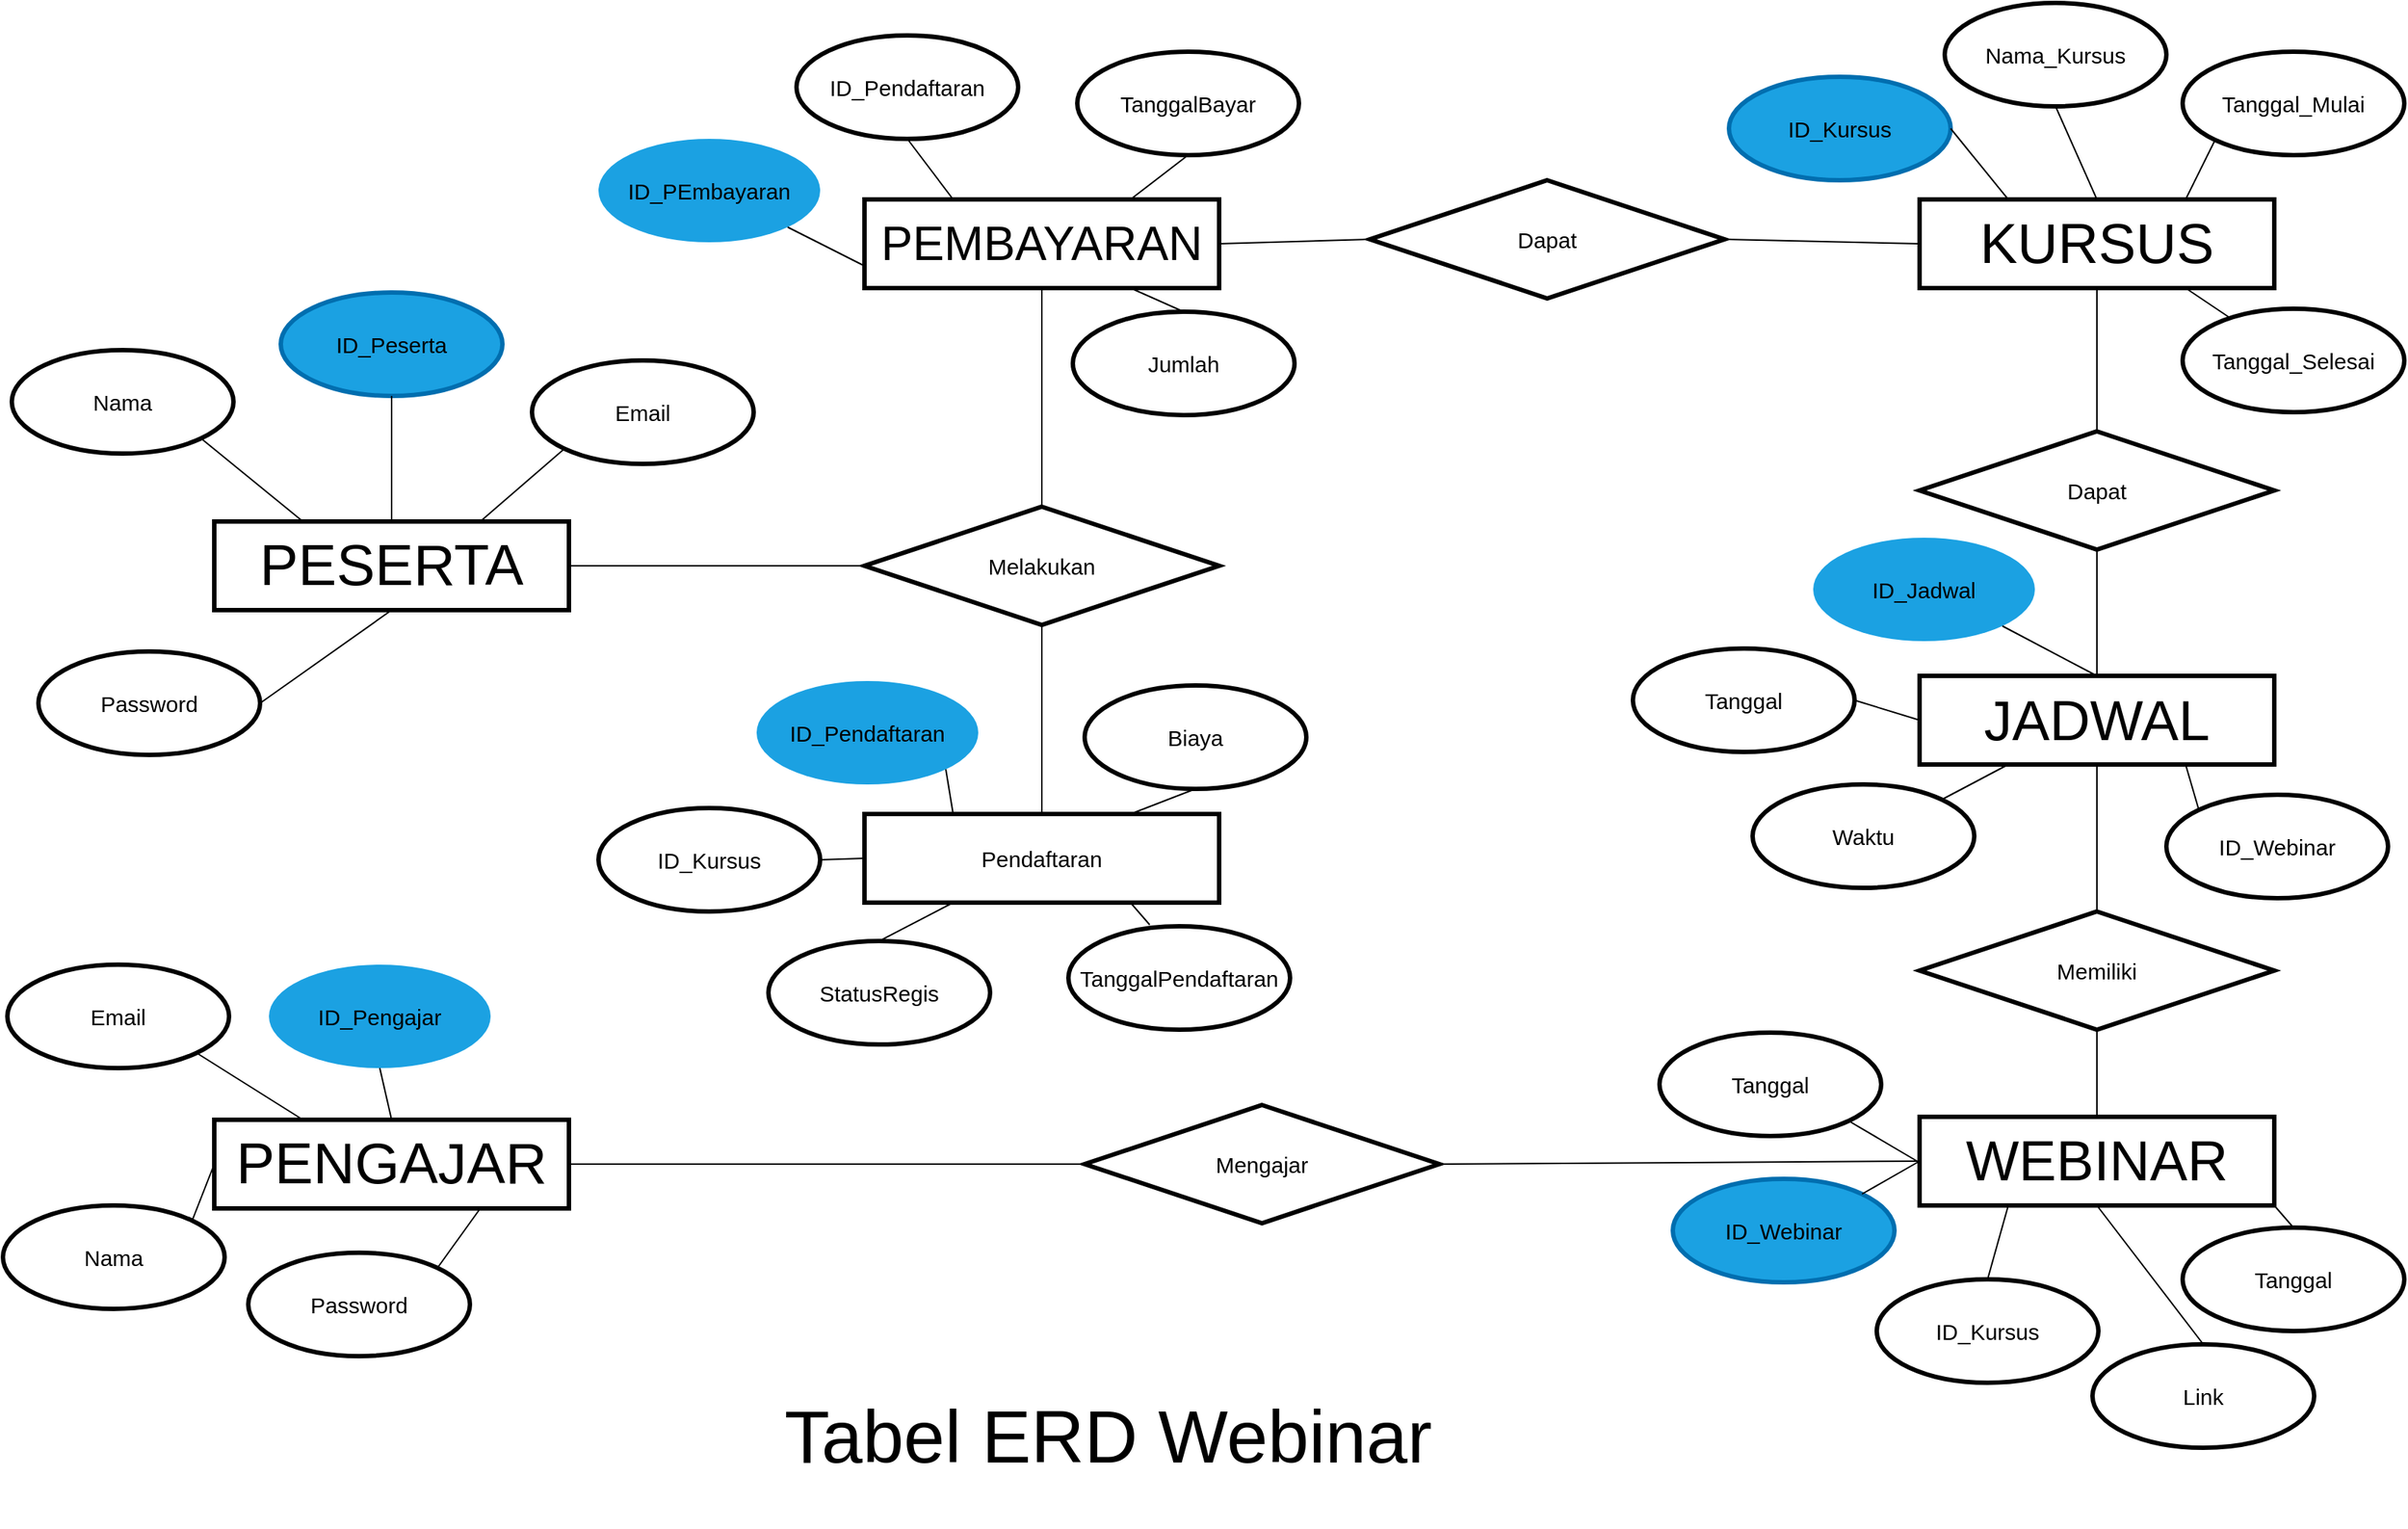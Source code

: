 <mxfile>
    <diagram id="q6zxBaOeTUKC7dJBFYkr" name="Page-1">
        <mxGraphModel dx="1940" dy="1150" grid="0" gridSize="10" guides="1" tooltips="1" connect="1" arrows="1" fold="1" page="1" pageScale="1" pageWidth="1654" pageHeight="1169" background="#ffffff" math="0" shadow="0">
            <root>
                <mxCell id="0"/>
                <mxCell id="1" parent="0"/>
                <mxCell id="2" value="&lt;font color=&quot;#000000&quot; style=&quot;font-size: 39px;&quot;&gt;PESERTA&lt;/font&gt;" style="rounded=0;whiteSpace=wrap;html=1;strokeColor=#000000;fillColor=none;strokeWidth=3;fontSize=39;" vertex="1" parent="1">
                    <mxGeometry x="163" y="391" width="240" height="60" as="geometry"/>
                </mxCell>
                <mxCell id="3" value="&lt;font color=&quot;#000000&quot; style=&quot;font-size: 15px;&quot;&gt;Password&lt;/font&gt;" style="ellipse;whiteSpace=wrap;html=1;strokeColor=#000000;strokeWidth=3;fillColor=none;fontSize=15;" vertex="1" parent="1">
                    <mxGeometry x="44" y="479" width="150" height="70" as="geometry"/>
                </mxCell>
                <mxCell id="4" value="&lt;font color=&quot;#000000&quot; style=&quot;font-size: 15px;&quot;&gt;ID_Peserta&lt;/font&gt;" style="ellipse;whiteSpace=wrap;html=1;strokeColor=#006EAF;strokeWidth=3;fillColor=#1ba1e2;fontColor=#ffffff;fillStyle=auto;fontSize=15;" vertex="1" parent="1">
                    <mxGeometry x="208" y="236" width="150" height="70" as="geometry"/>
                </mxCell>
                <mxCell id="5" value="&lt;font color=&quot;#000000&quot; style=&quot;font-size: 15px;&quot;&gt;Nama&lt;/font&gt;" style="ellipse;whiteSpace=wrap;html=1;strokeColor=#000000;strokeWidth=3;fillColor=none;fontSize=15;" vertex="1" parent="1">
                    <mxGeometry x="26" y="275" width="150" height="70" as="geometry"/>
                </mxCell>
                <mxCell id="6" value="&lt;font style=&quot;font-size: 39px;&quot; color=&quot;#000000&quot;&gt;PENGAJAR&lt;/font&gt;" style="rounded=0;whiteSpace=wrap;html=1;strokeColor=#000000;fillColor=none;strokeWidth=3;" vertex="1" parent="1">
                    <mxGeometry x="163" y="796" width="240" height="60" as="geometry"/>
                </mxCell>
                <mxCell id="7" value="&lt;font style=&quot;font-size: 15px;&quot; color=&quot;#000000&quot;&gt;Melakukan&lt;/font&gt;" style="rhombus;whiteSpace=wrap;html=1;strokeColor=#000000;strokeWidth=3;fillColor=none;fontSize=15;" vertex="1" parent="1">
                    <mxGeometry x="603" y="381" width="240" height="80" as="geometry"/>
                </mxCell>
                <mxCell id="8" value="&lt;font style=&quot;font-size: 15px;&quot; color=&quot;#000000&quot;&gt;Pendaftaran&lt;/font&gt;" style="rounded=0;whiteSpace=wrap;html=1;strokeColor=#000000;fillColor=none;strokeWidth=3;fontSize=15;" vertex="1" parent="1">
                    <mxGeometry x="603" y="589" width="240" height="60" as="geometry"/>
                </mxCell>
                <mxCell id="9" value="&lt;font color=&quot;#000000&quot; style=&quot;font-size: 15px;&quot;&gt;Mengajar&lt;/font&gt;" style="rhombus;whiteSpace=wrap;html=1;strokeColor=#000000;strokeWidth=3;fillColor=none;fontSize=15;" vertex="1" parent="1">
                    <mxGeometry x="752" y="786" width="240" height="80" as="geometry"/>
                </mxCell>
                <mxCell id="10" value="&lt;font color=&quot;#000000&quot;&gt;&lt;span style=&quot;font-size: 38px;&quot;&gt;KURSUS&lt;/span&gt;&lt;/font&gt;" style="rounded=0;whiteSpace=wrap;html=1;strokeColor=#000000;fillColor=none;strokeWidth=3;" vertex="1" parent="1">
                    <mxGeometry x="1317" y="173" width="240" height="60" as="geometry"/>
                </mxCell>
                <mxCell id="11" value="&lt;font color=&quot;#000000&quot;&gt;&lt;span style=&quot;font-size: 32px;&quot;&gt;PEMBAYARAN&lt;/span&gt;&lt;/font&gt;" style="rounded=0;whiteSpace=wrap;html=1;strokeColor=#000000;fillColor=none;strokeWidth=3;" vertex="1" parent="1">
                    <mxGeometry x="603" y="173" width="240" height="60" as="geometry"/>
                </mxCell>
                <mxCell id="12" value="&lt;font style=&quot;font-size: 15px;&quot; color=&quot;#000000&quot;&gt;Memiliki&lt;/font&gt;" style="rhombus;whiteSpace=wrap;html=1;strokeColor=#000000;strokeWidth=3;fillColor=none;fontSize=15;" vertex="1" parent="1">
                    <mxGeometry x="1317" y="655" width="240" height="80" as="geometry"/>
                </mxCell>
                <mxCell id="14" value="&lt;font color=&quot;#000000&quot; style=&quot;font-size: 38px;&quot;&gt;WEBINAR&lt;/font&gt;" style="rounded=0;whiteSpace=wrap;html=1;strokeColor=#000000;fillColor=none;strokeWidth=3;" vertex="1" parent="1">
                    <mxGeometry x="1317" y="794" width="240" height="60" as="geometry"/>
                </mxCell>
                <mxCell id="16" value="" style="endArrow=none;html=1;fontSize=15;fontColor=#000000;entryX=0.5;entryY=1;entryDx=0;entryDy=0;strokeColor=#000000;" edge="1" parent="1" source="7" target="11">
                    <mxGeometry width="50" height="50" relative="1" as="geometry">
                        <mxPoint x="837" y="477" as="sourcePoint"/>
                        <mxPoint x="887" y="427" as="targetPoint"/>
                    </mxGeometry>
                </mxCell>
                <mxCell id="18" value="" style="endArrow=none;html=1;strokeColor=#000000;fontSize=15;fontColor=#000000;exitX=1;exitY=0.5;exitDx=0;exitDy=0;entryX=0;entryY=0.5;entryDx=0;entryDy=0;" edge="1" parent="1" source="2" target="7">
                    <mxGeometry width="50" height="50" relative="1" as="geometry">
                        <mxPoint x="837" y="477" as="sourcePoint"/>
                        <mxPoint x="581" y="421" as="targetPoint"/>
                    </mxGeometry>
                </mxCell>
                <mxCell id="19" value="" style="endArrow=none;html=1;strokeColor=#000000;fontSize=15;fontColor=#000000;entryX=0.5;entryY=1;entryDx=0;entryDy=0;exitX=0.5;exitY=0;exitDx=0;exitDy=0;" edge="1" parent="1" source="8" target="7">
                    <mxGeometry width="50" height="50" relative="1" as="geometry">
                        <mxPoint x="801" y="624" as="sourcePoint"/>
                        <mxPoint x="851" y="574" as="targetPoint"/>
                    </mxGeometry>
                </mxCell>
                <mxCell id="22" value="" style="endArrow=none;html=1;strokeColor=#000000;fontSize=15;fontColor=#000000;entryX=0.5;entryY=1;entryDx=0;entryDy=0;exitX=0.5;exitY=0;exitDx=0;exitDy=0;" edge="1" parent="1" source="14" target="12">
                    <mxGeometry width="50" height="50" relative="1" as="geometry">
                        <mxPoint x="1081" y="665" as="sourcePoint"/>
                        <mxPoint x="1131" y="615" as="targetPoint"/>
                    </mxGeometry>
                </mxCell>
                <mxCell id="24" value="" style="endArrow=none;html=1;strokeColor=#000000;fontSize=15;fontColor=#000000;exitX=1;exitY=0.5;exitDx=0;exitDy=0;entryX=0;entryY=0.5;entryDx=0;entryDy=0;" edge="1" parent="1" source="9" target="14">
                    <mxGeometry width="50" height="50" relative="1" as="geometry">
                        <mxPoint x="951" y="790" as="sourcePoint"/>
                        <mxPoint x="1001" y="740" as="targetPoint"/>
                    </mxGeometry>
                </mxCell>
                <mxCell id="25" value="" style="endArrow=none;html=1;strokeColor=#000000;fontSize=15;fontColor=#000000;entryX=0;entryY=0.5;entryDx=0;entryDy=0;exitX=1;exitY=0.5;exitDx=0;exitDy=0;" edge="1" parent="1" source="6" target="9">
                    <mxGeometry width="50" height="50" relative="1" as="geometry">
                        <mxPoint x="951" y="790" as="sourcePoint"/>
                        <mxPoint x="1001" y="740" as="targetPoint"/>
                    </mxGeometry>
                </mxCell>
                <mxCell id="26" value="&lt;font color=&quot;#000000&quot; style=&quot;font-size: 15px;&quot;&gt;&lt;span style=&quot;font-size: 15px;&quot;&gt;Dapat&lt;/span&gt;&lt;/font&gt;" style="rhombus;whiteSpace=wrap;html=1;strokeColor=#000000;strokeWidth=3;fillColor=none;fontSize=15;" vertex="1" parent="1">
                    <mxGeometry x="945" y="160" width="240" height="80" as="geometry"/>
                </mxCell>
                <mxCell id="27" value="" style="endArrow=none;html=1;strokeColor=#000000;fontSize=15;fontColor=#000000;entryX=0;entryY=0.5;entryDx=0;entryDy=0;exitX=1;exitY=0.5;exitDx=0;exitDy=0;" edge="1" parent="1" source="11" target="26">
                    <mxGeometry width="50" height="50" relative="1" as="geometry">
                        <mxPoint x="834" y="556" as="sourcePoint"/>
                        <mxPoint x="884" y="506" as="targetPoint"/>
                    </mxGeometry>
                </mxCell>
                <mxCell id="28" value="" style="endArrow=none;html=1;strokeColor=#000000;fontSize=15;fontColor=#000000;entryX=1;entryY=0.5;entryDx=0;entryDy=0;exitX=0;exitY=0.5;exitDx=0;exitDy=0;" edge="1" parent="1" source="10" target="26">
                    <mxGeometry width="50" height="50" relative="1" as="geometry">
                        <mxPoint x="834" y="556" as="sourcePoint"/>
                        <mxPoint x="884" y="506" as="targetPoint"/>
                    </mxGeometry>
                </mxCell>
                <mxCell id="30" value="&lt;font color=&quot;#000000&quot; style=&quot;font-size: 15px;&quot;&gt;Email&lt;/font&gt;" style="ellipse;whiteSpace=wrap;html=1;strokeColor=#000000;strokeWidth=3;fillColor=none;fontSize=15;" vertex="1" parent="1">
                    <mxGeometry x="378" y="282" width="150" height="70" as="geometry"/>
                </mxCell>
                <mxCell id="31" value="&lt;font color=&quot;#000000&quot; style=&quot;font-size: 15px;&quot;&gt;Email&lt;/font&gt;" style="ellipse;whiteSpace=wrap;html=1;strokeColor=#000000;strokeWidth=3;fillColor=none;fontSize=15;" vertex="1" parent="1">
                    <mxGeometry x="23" y="691" width="150" height="70" as="geometry"/>
                </mxCell>
                <mxCell id="32" value="&lt;font color=&quot;#000000&quot; style=&quot;font-size: 15px;&quot;&gt;ID_Pengajar&lt;/font&gt;" style="ellipse;whiteSpace=wrap;html=1;strokeColor=none;strokeWidth=3;fillColor=#1ba1e2;fontSize=15;fontColor=#ffffff;" vertex="1" parent="1">
                    <mxGeometry x="200" y="691" width="150" height="70" as="geometry"/>
                </mxCell>
                <mxCell id="33" value="&lt;font color=&quot;#000000&quot; style=&quot;font-size: 15px;&quot;&gt;Password&lt;/font&gt;" style="ellipse;whiteSpace=wrap;html=1;strokeColor=#000000;strokeWidth=3;fillColor=none;fontSize=15;" vertex="1" parent="1">
                    <mxGeometry x="186" y="886" width="150" height="70" as="geometry"/>
                </mxCell>
                <mxCell id="34" value="&lt;font color=&quot;#000000&quot; style=&quot;font-size: 15px;&quot;&gt;Nama&lt;/font&gt;" style="ellipse;whiteSpace=wrap;html=1;strokeColor=#000000;strokeWidth=3;fillColor=none;fontSize=15;" vertex="1" parent="1">
                    <mxGeometry x="20" y="854" width="150" height="70" as="geometry"/>
                </mxCell>
                <mxCell id="35" value="&lt;font color=&quot;#000000&quot; style=&quot;font-size: 15px;&quot;&gt;ID_Pendaftaran&lt;/font&gt;" style="ellipse;whiteSpace=wrap;html=1;strokeColor=#000000;strokeWidth=3;fillColor=none;fontSize=15;" vertex="1" parent="1">
                    <mxGeometry x="557" y="62" width="150" height="70" as="geometry"/>
                </mxCell>
                <mxCell id="36" value="&lt;font color=&quot;#000000&quot; style=&quot;font-size: 15px;&quot;&gt;TanggalBayar&lt;/font&gt;" style="ellipse;whiteSpace=wrap;html=1;strokeColor=#000000;strokeWidth=3;fillColor=none;fontSize=15;" vertex="1" parent="1">
                    <mxGeometry x="747" y="73" width="150" height="70" as="geometry"/>
                </mxCell>
                <mxCell id="37" value="&lt;font color=&quot;#000000&quot; style=&quot;font-size: 15px;&quot;&gt;ID_PEmbayaran&lt;/font&gt;" style="ellipse;whiteSpace=wrap;html=1;strokeColor=none;strokeWidth=3;fillColor=#1ba1e2;fontSize=15;fontColor=#ffffff;" vertex="1" parent="1">
                    <mxGeometry x="423" y="132" width="150" height="70" as="geometry"/>
                </mxCell>
                <mxCell id="38" value="&lt;font color=&quot;#000000&quot; style=&quot;font-size: 15px;&quot;&gt;Jumlah&lt;/font&gt;" style="ellipse;whiteSpace=wrap;html=1;strokeColor=#000000;strokeWidth=3;fillColor=none;fontSize=15;" vertex="1" parent="1">
                    <mxGeometry x="744" y="249" width="150" height="70" as="geometry"/>
                </mxCell>
                <mxCell id="39" value="&lt;font color=&quot;#000000&quot; style=&quot;font-size: 15px;&quot;&gt;ID_Pendaftaran&lt;/font&gt;" style="ellipse;whiteSpace=wrap;html=1;strokeColor=none;strokeWidth=3;fillColor=#1ba1e2;fontSize=15;fontColor=#ffffff;" vertex="1" parent="1">
                    <mxGeometry x="530" y="499" width="150" height="70" as="geometry"/>
                </mxCell>
                <mxCell id="40" value="&lt;font color=&quot;#000000&quot; style=&quot;font-size: 15px;&quot;&gt;Waktu&lt;/font&gt;" style="ellipse;whiteSpace=wrap;html=1;strokeColor=#000000;strokeWidth=3;fillColor=none;fontSize=15;" vertex="1" parent="1">
                    <mxGeometry x="1204" y="569" width="150" height="70" as="geometry"/>
                </mxCell>
                <mxCell id="41" value="&lt;font color=&quot;#000000&quot; style=&quot;font-size: 15px;&quot;&gt;ID_Kursus&lt;/font&gt;" style="ellipse;whiteSpace=wrap;html=1;strokeColor=#000000;strokeWidth=3;fillColor=none;fontSize=15;" vertex="1" parent="1">
                    <mxGeometry x="423" y="585" width="150" height="70" as="geometry"/>
                </mxCell>
                <mxCell id="42" value="&lt;font color=&quot;#000000&quot; style=&quot;font-size: 15px;&quot;&gt;StatusRegis&lt;/font&gt;" style="ellipse;whiteSpace=wrap;html=1;strokeColor=#000000;strokeWidth=3;fillColor=none;fontSize=15;" vertex="1" parent="1">
                    <mxGeometry x="538" y="675" width="150" height="70" as="geometry"/>
                </mxCell>
                <mxCell id="43" value="&lt;font color=&quot;#000000&quot; style=&quot;font-size: 15px;&quot;&gt;TanggalPendaftaran&lt;/font&gt;" style="ellipse;whiteSpace=wrap;html=1;strokeColor=#000000;strokeWidth=3;fillColor=none;fontSize=15;" vertex="1" parent="1">
                    <mxGeometry x="741" y="665" width="150" height="70" as="geometry"/>
                </mxCell>
                <mxCell id="44" value="&lt;font color=&quot;#000000&quot; style=&quot;font-size: 15px;&quot;&gt;Biaya&lt;/font&gt;" style="ellipse;whiteSpace=wrap;html=1;strokeColor=#000000;strokeWidth=3;fillColor=none;fontSize=15;" vertex="1" parent="1">
                    <mxGeometry x="752" y="502" width="150" height="70" as="geometry"/>
                </mxCell>
                <mxCell id="45" value="&lt;font color=&quot;#000000&quot; style=&quot;font-size: 15px;&quot;&gt;ID_Jadwal&lt;/font&gt;" style="ellipse;whiteSpace=wrap;html=1;strokeColor=none;strokeWidth=3;fillColor=#1ba1e2;fontSize=15;fontColor=#ffffff;" vertex="1" parent="1">
                    <mxGeometry x="1245" y="402" width="150" height="70" as="geometry"/>
                </mxCell>
                <mxCell id="46" value="&lt;font color=&quot;#000000&quot; style=&quot;font-size: 15px;&quot;&gt;ID_Webinar&lt;/font&gt;" style="ellipse;whiteSpace=wrap;html=1;strokeColor=#000000;strokeWidth=3;fillColor=none;fontSize=15;" vertex="1" parent="1">
                    <mxGeometry x="1484" y="576" width="150" height="70" as="geometry"/>
                </mxCell>
                <mxCell id="47" value="&lt;font color=&quot;#000000&quot; style=&quot;font-size: 15px;&quot;&gt;Tanggal&lt;/font&gt;" style="ellipse;whiteSpace=wrap;html=1;strokeColor=#000000;strokeWidth=3;fillColor=none;fontSize=15;" vertex="1" parent="1">
                    <mxGeometry x="1123" y="477" width="150" height="70" as="geometry"/>
                </mxCell>
                <mxCell id="48" value="&lt;font color=&quot;#000000&quot; style=&quot;font-size: 15px;&quot;&gt;ID_Webinar&lt;/font&gt;" style="ellipse;whiteSpace=wrap;html=1;strokeColor=#006EAF;strokeWidth=3;fillColor=#1ba1e2;fontSize=15;fontColor=#ffffff;" vertex="1" parent="1">
                    <mxGeometry x="1150" y="836" width="150" height="70" as="geometry"/>
                </mxCell>
                <mxCell id="49" value="&lt;font color=&quot;#000000&quot; style=&quot;font-size: 15px;&quot;&gt;ID_Kursus&lt;/font&gt;" style="ellipse;whiteSpace=wrap;html=1;strokeColor=#000000;strokeWidth=3;fillColor=none;fontSize=15;" vertex="1" parent="1">
                    <mxGeometry x="1288" y="904" width="150" height="70" as="geometry"/>
                </mxCell>
                <mxCell id="50" value="&lt;font color=&quot;#000000&quot; style=&quot;font-size: 15px;&quot;&gt;Tanggal&lt;/font&gt;" style="ellipse;whiteSpace=wrap;html=1;strokeColor=#000000;strokeWidth=3;fillColor=none;fontSize=15;" vertex="1" parent="1">
                    <mxGeometry x="1141" y="737" width="150" height="70" as="geometry"/>
                </mxCell>
                <mxCell id="51" value="&lt;font color=&quot;#000000&quot; style=&quot;font-size: 15px;&quot;&gt;Link&lt;/font&gt;" style="ellipse;whiteSpace=wrap;html=1;strokeColor=#000000;strokeWidth=3;fillColor=none;fontSize=15;" vertex="1" parent="1">
                    <mxGeometry x="1434" y="948" width="150" height="70" as="geometry"/>
                </mxCell>
                <mxCell id="52" value="" style="endArrow=none;html=1;strokeColor=#000000;fontSize=15;fontColor=#000000;entryX=0.5;entryY=1;entryDx=0;entryDy=0;exitX=0.5;exitY=0;exitDx=0;exitDy=0;" edge="1" parent="1" source="2" target="4">
                    <mxGeometry width="50" height="50" relative="1" as="geometry">
                        <mxPoint x="328" y="503" as="sourcePoint"/>
                        <mxPoint x="378" y="453" as="targetPoint"/>
                    </mxGeometry>
                </mxCell>
                <mxCell id="53" value="" style="endArrow=none;html=1;strokeColor=#000000;fontSize=15;fontColor=#000000;exitX=1;exitY=0.5;exitDx=0;exitDy=0;entryX=0.5;entryY=1;entryDx=0;entryDy=0;" edge="1" parent="1" source="3" target="2">
                    <mxGeometry width="50" height="50" relative="1" as="geometry">
                        <mxPoint x="328" y="503" as="sourcePoint"/>
                        <mxPoint x="378" y="453" as="targetPoint"/>
                    </mxGeometry>
                </mxCell>
                <mxCell id="54" value="" style="endArrow=none;html=1;strokeColor=#000000;fontSize=15;fontColor=#000000;entryX=0;entryY=1;entryDx=0;entryDy=0;exitX=0.75;exitY=0;exitDx=0;exitDy=0;" edge="1" parent="1" source="2" target="30">
                    <mxGeometry width="50" height="50" relative="1" as="geometry">
                        <mxPoint x="328" y="503" as="sourcePoint"/>
                        <mxPoint x="378" y="453" as="targetPoint"/>
                    </mxGeometry>
                </mxCell>
                <mxCell id="55" value="" style="endArrow=none;html=1;strokeColor=#000000;fontSize=15;fontColor=#000000;entryX=1;entryY=1;entryDx=0;entryDy=0;exitX=0.25;exitY=0;exitDx=0;exitDy=0;" edge="1" parent="1" source="2" target="5">
                    <mxGeometry width="50" height="50" relative="1" as="geometry">
                        <mxPoint x="328" y="503" as="sourcePoint"/>
                        <mxPoint x="378" y="453" as="targetPoint"/>
                    </mxGeometry>
                </mxCell>
                <mxCell id="56" value="" style="endArrow=none;html=1;strokeColor=#000000;fontSize=15;fontColor=#000000;entryX=0.75;entryY=1;entryDx=0;entryDy=0;exitX=1;exitY=0;exitDx=0;exitDy=0;" edge="1" parent="1" source="33" target="6">
                    <mxGeometry width="50" height="50" relative="1" as="geometry">
                        <mxPoint x="328" y="924" as="sourcePoint"/>
                        <mxPoint x="378" y="874" as="targetPoint"/>
                    </mxGeometry>
                </mxCell>
                <mxCell id="57" value="" style="endArrow=none;html=1;strokeColor=#000000;fontSize=15;fontColor=#000000;entryX=0.5;entryY=1;entryDx=0;entryDy=0;exitX=0.5;exitY=0;exitDx=0;exitDy=0;" edge="1" parent="1" source="6" target="32">
                    <mxGeometry width="50" height="50" relative="1" as="geometry">
                        <mxPoint x="328" y="924" as="sourcePoint"/>
                        <mxPoint x="378" y="874" as="targetPoint"/>
                    </mxGeometry>
                </mxCell>
                <mxCell id="58" value="" style="endArrow=none;html=1;strokeColor=#000000;fontSize=15;fontColor=#000000;entryX=1;entryY=1;entryDx=0;entryDy=0;exitX=0.25;exitY=0;exitDx=0;exitDy=0;" edge="1" parent="1" source="6" target="31">
                    <mxGeometry width="50" height="50" relative="1" as="geometry">
                        <mxPoint x="328" y="924" as="sourcePoint"/>
                        <mxPoint x="378" y="874" as="targetPoint"/>
                    </mxGeometry>
                </mxCell>
                <mxCell id="59" value="" style="endArrow=none;html=1;strokeColor=#000000;fontSize=15;fontColor=#000000;entryX=0;entryY=0.5;entryDx=0;entryDy=0;exitX=1;exitY=0;exitDx=0;exitDy=0;" edge="1" parent="1" source="34" target="6">
                    <mxGeometry width="50" height="50" relative="1" as="geometry">
                        <mxPoint x="328" y="924" as="sourcePoint"/>
                        <mxPoint x="378" y="874" as="targetPoint"/>
                    </mxGeometry>
                </mxCell>
                <mxCell id="60" value="&lt;font color=&quot;#000000&quot;&gt;&lt;span style=&quot;font-size: 38px;&quot;&gt;JADWAL&lt;/span&gt;&lt;/font&gt;" style="rounded=0;whiteSpace=wrap;html=1;strokeColor=#000000;fillColor=none;strokeWidth=3;" vertex="1" parent="1">
                    <mxGeometry x="1317" y="495.5" width="240" height="60" as="geometry"/>
                </mxCell>
                <mxCell id="63" value="&lt;font color=&quot;#000000&quot; style=&quot;font-size: 15px;&quot;&gt;&lt;span style=&quot;font-size: 15px;&quot;&gt;Dapat&lt;/span&gt;&lt;/font&gt;" style="rhombus;whiteSpace=wrap;html=1;strokeColor=#000000;strokeWidth=3;fillColor=none;fontSize=15;" vertex="1" parent="1">
                    <mxGeometry x="1317" y="330" width="240" height="80" as="geometry"/>
                </mxCell>
                <mxCell id="64" value="" style="endArrow=none;html=1;strokeColor=#000000;fontSize=15;fontColor=#000000;entryX=0.5;entryY=1;entryDx=0;entryDy=0;exitX=0.75;exitY=0;exitDx=0;exitDy=0;" edge="1" parent="1" source="8" target="44">
                    <mxGeometry width="50" height="50" relative="1" as="geometry">
                        <mxPoint x="806" y="679" as="sourcePoint"/>
                        <mxPoint x="856" y="629" as="targetPoint"/>
                    </mxGeometry>
                </mxCell>
                <mxCell id="66" value="" style="endArrow=none;html=1;strokeColor=#000000;fontSize=15;fontColor=#000000;entryX=0.75;entryY=1;entryDx=0;entryDy=0;" edge="1" parent="1" target="8">
                    <mxGeometry width="50" height="50" relative="1" as="geometry">
                        <mxPoint x="796" y="664" as="sourcePoint"/>
                        <mxPoint x="856" y="629" as="targetPoint"/>
                    </mxGeometry>
                </mxCell>
                <mxCell id="67" value="" style="endArrow=none;html=1;strokeColor=#000000;fontSize=15;fontColor=#000000;entryX=1;entryY=1;entryDx=0;entryDy=0;exitX=0.25;exitY=0;exitDx=0;exitDy=0;" edge="1" parent="1" source="8" target="39">
                    <mxGeometry width="50" height="50" relative="1" as="geometry">
                        <mxPoint x="806" y="679" as="sourcePoint"/>
                        <mxPoint x="856" y="629" as="targetPoint"/>
                    </mxGeometry>
                </mxCell>
                <mxCell id="68" value="" style="endArrow=none;html=1;strokeColor=#000000;fontSize=15;fontColor=#000000;entryX=1;entryY=0.5;entryDx=0;entryDy=0;exitX=0;exitY=0.5;exitDx=0;exitDy=0;" edge="1" parent="1" source="8" target="41">
                    <mxGeometry width="50" height="50" relative="1" as="geometry">
                        <mxPoint x="806" y="679" as="sourcePoint"/>
                        <mxPoint x="856" y="629" as="targetPoint"/>
                    </mxGeometry>
                </mxCell>
                <mxCell id="69" value="" style="endArrow=none;html=1;strokeColor=#000000;fontSize=15;fontColor=#000000;entryX=0.25;entryY=1;entryDx=0;entryDy=0;exitX=0.5;exitY=0;exitDx=0;exitDy=0;" edge="1" parent="1" source="42" target="8">
                    <mxGeometry width="50" height="50" relative="1" as="geometry">
                        <mxPoint x="806" y="679" as="sourcePoint"/>
                        <mxPoint x="856" y="629" as="targetPoint"/>
                    </mxGeometry>
                </mxCell>
                <mxCell id="70" value="" style="endArrow=none;html=1;strokeColor=#000000;fontSize=15;fontColor=#000000;entryX=0.5;entryY=1;entryDx=0;entryDy=0;exitX=0.5;exitY=0;exitDx=0;exitDy=0;" edge="1" parent="1" source="12" target="60">
                    <mxGeometry width="50" height="50" relative="1" as="geometry">
                        <mxPoint x="1422" y="678" as="sourcePoint"/>
                        <mxPoint x="1472" y="628" as="targetPoint"/>
                    </mxGeometry>
                </mxCell>
                <mxCell id="71" value="" style="endArrow=none;html=1;strokeColor=#000000;fontSize=15;fontColor=#000000;exitX=0.5;exitY=0;exitDx=0;exitDy=0;entryX=0.5;entryY=1;entryDx=0;entryDy=0;" edge="1" parent="1" source="60" target="63">
                    <mxGeometry width="50" height="50" relative="1" as="geometry">
                        <mxPoint x="1422" y="392" as="sourcePoint"/>
                        <mxPoint x="1472" y="342" as="targetPoint"/>
                    </mxGeometry>
                </mxCell>
                <mxCell id="72" value="" style="endArrow=none;html=1;strokeColor=#000000;fontSize=15;fontColor=#000000;entryX=0.5;entryY=1;entryDx=0;entryDy=0;exitX=0.5;exitY=0;exitDx=0;exitDy=0;" edge="1" parent="1" source="63" target="10">
                    <mxGeometry width="50" height="50" relative="1" as="geometry">
                        <mxPoint x="1422" y="392" as="sourcePoint"/>
                        <mxPoint x="1472" y="342" as="targetPoint"/>
                    </mxGeometry>
                </mxCell>
                <mxCell id="73" value="" style="endArrow=none;html=1;strokeColor=#000000;fontSize=15;fontColor=none;entryX=0.5;entryY=1;entryDx=0;entryDy=0;exitX=0.75;exitY=0;exitDx=0;exitDy=0;" edge="1" parent="1" source="11" target="36">
                    <mxGeometry width="50" height="50" relative="1" as="geometry">
                        <mxPoint x="838" y="238" as="sourcePoint"/>
                        <mxPoint x="888" y="188" as="targetPoint"/>
                    </mxGeometry>
                </mxCell>
                <mxCell id="74" value="" style="endArrow=none;html=1;strokeColor=#000000;fontSize=15;fontColor=none;entryX=0.5;entryY=1;entryDx=0;entryDy=0;exitX=0.25;exitY=0;exitDx=0;exitDy=0;" edge="1" parent="1" source="11" target="35">
                    <mxGeometry width="50" height="50" relative="1" as="geometry">
                        <mxPoint x="838" y="238" as="sourcePoint"/>
                        <mxPoint x="888" y="188" as="targetPoint"/>
                    </mxGeometry>
                </mxCell>
                <mxCell id="75" value="" style="endArrow=none;html=1;strokeColor=#000000;fontSize=15;fontColor=none;entryX=0.75;entryY=1;entryDx=0;entryDy=0;exitX=0.5;exitY=0;exitDx=0;exitDy=0;" edge="1" parent="1" source="38" target="11">
                    <mxGeometry width="50" height="50" relative="1" as="geometry">
                        <mxPoint x="838" y="238" as="sourcePoint"/>
                        <mxPoint x="888" y="188" as="targetPoint"/>
                    </mxGeometry>
                </mxCell>
                <mxCell id="76" value="" style="endArrow=none;html=1;strokeColor=#000000;fontSize=15;fontColor=none;entryX=1;entryY=1;entryDx=0;entryDy=0;exitX=0;exitY=0.75;exitDx=0;exitDy=0;" edge="1" parent="1" source="11" target="37">
                    <mxGeometry width="50" height="50" relative="1" as="geometry">
                        <mxPoint x="838" y="238" as="sourcePoint"/>
                        <mxPoint x="888" y="188" as="targetPoint"/>
                    </mxGeometry>
                </mxCell>
                <mxCell id="77" value="&lt;font color=&quot;#000000&quot; style=&quot;font-size: 15px;&quot;&gt;Tanggal&lt;/font&gt;" style="ellipse;whiteSpace=wrap;html=1;strokeColor=#000000;strokeWidth=3;fillColor=none;fontSize=15;" vertex="1" parent="1">
                    <mxGeometry x="1495" y="869" width="150" height="70" as="geometry"/>
                </mxCell>
                <mxCell id="78" value="" style="endArrow=none;html=1;strokeColor=#000000;fontSize=15;fontColor=none;entryX=0.5;entryY=0;entryDx=0;entryDy=0;exitX=1;exitY=1;exitDx=0;exitDy=0;" edge="1" parent="1" source="14" target="77">
                    <mxGeometry width="50" height="50" relative="1" as="geometry">
                        <mxPoint x="1366" y="838" as="sourcePoint"/>
                        <mxPoint x="1416" y="788" as="targetPoint"/>
                    </mxGeometry>
                </mxCell>
                <mxCell id="79" value="" style="endArrow=none;html=1;strokeColor=#000000;fontSize=15;fontColor=none;entryX=0.5;entryY=0;entryDx=0;entryDy=0;exitX=0.5;exitY=1;exitDx=0;exitDy=0;" edge="1" parent="1" source="14" target="51">
                    <mxGeometry width="50" height="50" relative="1" as="geometry">
                        <mxPoint x="1366" y="838" as="sourcePoint"/>
                        <mxPoint x="1416" y="788" as="targetPoint"/>
                    </mxGeometry>
                </mxCell>
                <mxCell id="80" value="" style="endArrow=none;html=1;strokeColor=#000000;fontSize=15;fontColor=none;exitX=0.5;exitY=0;exitDx=0;exitDy=0;entryX=0.25;entryY=1;entryDx=0;entryDy=0;" edge="1" parent="1" source="49" target="14">
                    <mxGeometry width="50" height="50" relative="1" as="geometry">
                        <mxPoint x="1366" y="838" as="sourcePoint"/>
                        <mxPoint x="1416" y="788" as="targetPoint"/>
                    </mxGeometry>
                </mxCell>
                <mxCell id="81" value="" style="endArrow=none;html=1;strokeColor=#000000;fontSize=15;fontColor=none;exitX=1;exitY=0;exitDx=0;exitDy=0;entryX=0;entryY=0.5;entryDx=0;entryDy=0;" edge="1" parent="1" source="48" target="14">
                    <mxGeometry width="50" height="50" relative="1" as="geometry">
                        <mxPoint x="1366" y="838" as="sourcePoint"/>
                        <mxPoint x="1416" y="788" as="targetPoint"/>
                    </mxGeometry>
                </mxCell>
                <mxCell id="82" value="" style="endArrow=none;html=1;strokeColor=#000000;fontSize=15;fontColor=none;entryX=1;entryY=1;entryDx=0;entryDy=0;" edge="1" parent="1" target="50">
                    <mxGeometry width="50" height="50" relative="1" as="geometry">
                        <mxPoint x="1317" y="825" as="sourcePoint"/>
                        <mxPoint x="1416" y="788" as="targetPoint"/>
                    </mxGeometry>
                </mxCell>
                <mxCell id="83" value="" style="endArrow=none;html=1;strokeColor=#000000;fontSize=15;fontColor=none;entryX=1;entryY=1;entryDx=0;entryDy=0;exitX=0.5;exitY=0;exitDx=0;exitDy=0;" edge="1" parent="1" source="60" target="45">
                    <mxGeometry width="50" height="50" relative="1" as="geometry">
                        <mxPoint x="1366" y="538" as="sourcePoint"/>
                        <mxPoint x="1416" y="488" as="targetPoint"/>
                    </mxGeometry>
                </mxCell>
                <mxCell id="85" value="" style="endArrow=none;html=1;strokeColor=#000000;fontSize=15;fontColor=none;exitX=1;exitY=0.5;exitDx=0;exitDy=0;entryX=0;entryY=0.5;entryDx=0;entryDy=0;" edge="1" parent="1" source="47" target="60">
                    <mxGeometry width="50" height="50" relative="1" as="geometry">
                        <mxPoint x="1366" y="538" as="sourcePoint"/>
                        <mxPoint x="1416" y="488" as="targetPoint"/>
                    </mxGeometry>
                </mxCell>
                <mxCell id="86" value="" style="endArrow=none;html=1;strokeColor=#000000;fontSize=15;fontColor=none;exitX=1;exitY=0;exitDx=0;exitDy=0;entryX=0.25;entryY=1;entryDx=0;entryDy=0;" edge="1" parent="1" source="40" target="60">
                    <mxGeometry width="50" height="50" relative="1" as="geometry">
                        <mxPoint x="1366" y="538" as="sourcePoint"/>
                        <mxPoint x="1416" y="488" as="targetPoint"/>
                    </mxGeometry>
                </mxCell>
                <mxCell id="87" value="" style="endArrow=none;html=1;strokeColor=#000000;fontSize=15;fontColor=none;entryX=0;entryY=0;entryDx=0;entryDy=0;exitX=0.75;exitY=1;exitDx=0;exitDy=0;" edge="1" parent="1" source="60" target="46">
                    <mxGeometry width="50" height="50" relative="1" as="geometry">
                        <mxPoint x="1366" y="538" as="sourcePoint"/>
                        <mxPoint x="1416" y="488" as="targetPoint"/>
                    </mxGeometry>
                </mxCell>
                <mxCell id="88" value="&lt;font color=&quot;#000000&quot; style=&quot;font-size: 15px;&quot;&gt;ID_Kursus&lt;/font&gt;" style="ellipse;whiteSpace=wrap;html=1;strokeColor=#006EAF;strokeWidth=3;fillColor=#1ba1e2;fontSize=15;fontColor=#ffffff;" vertex="1" parent="1">
                    <mxGeometry x="1188" y="90" width="150" height="70" as="geometry"/>
                </mxCell>
                <mxCell id="89" value="&lt;font color=&quot;#000000&quot; style=&quot;font-size: 15px;&quot;&gt;Nama_Kursus&lt;/font&gt;" style="ellipse;whiteSpace=wrap;html=1;strokeColor=#000000;strokeWidth=3;fillColor=none;fontSize=15;" vertex="1" parent="1">
                    <mxGeometry x="1334" y="40" width="150" height="70" as="geometry"/>
                </mxCell>
                <mxCell id="90" value="&lt;font color=&quot;#000000&quot; style=&quot;font-size: 15px;&quot;&gt;Tanggal_Mulai&lt;/font&gt;" style="ellipse;whiteSpace=wrap;html=1;strokeColor=#000000;strokeWidth=3;fillColor=none;fontSize=15;" vertex="1" parent="1">
                    <mxGeometry x="1495" y="73" width="150" height="70" as="geometry"/>
                </mxCell>
                <mxCell id="91" value="&lt;font color=&quot;#000000&quot; style=&quot;font-size: 15px;&quot;&gt;Tanggal_Selesai&lt;/font&gt;" style="ellipse;whiteSpace=wrap;html=1;strokeColor=#000000;strokeWidth=3;fillColor=none;fontSize=15;" vertex="1" parent="1">
                    <mxGeometry x="1495" y="247" width="150" height="70" as="geometry"/>
                </mxCell>
                <mxCell id="92" value="" style="endArrow=none;html=1;strokeColor=#000000;fontSize=15;fontColor=none;entryX=0.5;entryY=1;entryDx=0;entryDy=0;exitX=0.5;exitY=0;exitDx=0;exitDy=0;" edge="1" parent="1" source="10" target="89">
                    <mxGeometry width="50" height="50" relative="1" as="geometry">
                        <mxPoint x="1366" y="170" as="sourcePoint"/>
                        <mxPoint x="1416" y="120" as="targetPoint"/>
                    </mxGeometry>
                </mxCell>
                <mxCell id="93" value="" style="endArrow=none;html=1;strokeColor=#000000;fontSize=15;fontColor=none;entryX=1;entryY=0.5;entryDx=0;entryDy=0;exitX=0.25;exitY=0;exitDx=0;exitDy=0;" edge="1" parent="1" source="10" target="88">
                    <mxGeometry width="50" height="50" relative="1" as="geometry">
                        <mxPoint x="1366" y="170" as="sourcePoint"/>
                        <mxPoint x="1416" y="120" as="targetPoint"/>
                    </mxGeometry>
                </mxCell>
                <mxCell id="94" value="" style="endArrow=none;html=1;strokeColor=#000000;fontSize=15;fontColor=none;entryX=0;entryY=1;entryDx=0;entryDy=0;exitX=0.75;exitY=0;exitDx=0;exitDy=0;" edge="1" parent="1" source="10" target="90">
                    <mxGeometry width="50" height="50" relative="1" as="geometry">
                        <mxPoint x="1496" y="165" as="sourcePoint"/>
                        <mxPoint x="1416" y="120" as="targetPoint"/>
                    </mxGeometry>
                </mxCell>
                <mxCell id="95" value="" style="endArrow=none;html=1;strokeColor=#000000;fontSize=15;fontColor=none;exitX=0.75;exitY=1;exitDx=0;exitDy=0;" edge="1" parent="1" source="10" target="91">
                    <mxGeometry width="50" height="50" relative="1" as="geometry">
                        <mxPoint x="1366" y="170" as="sourcePoint"/>
                        <mxPoint x="1416" y="120" as="targetPoint"/>
                    </mxGeometry>
                </mxCell>
                <mxCell id="98" value="Tabel ERD Webinar" style="text;html=1;strokeColor=none;fillColor=none;align=center;verticalAlign=middle;whiteSpace=wrap;rounded=0;fillStyle=auto;strokeWidth=3;fontSize=50;fontColor=none;" vertex="1" parent="1">
                    <mxGeometry x="407" y="948" width="722" height="124" as="geometry"/>
                </mxCell>
            </root>
        </mxGraphModel>
    </diagram>
</mxfile>